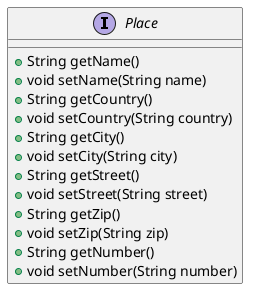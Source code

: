 @startuml
interface Place {
    + String getName()
    + void setName(String name)
    + String getCountry()
    + void setCountry(String country)
    + String getCity()
    + void setCity(String city)
    + String getStreet()
    + void setStreet(String street)
    + String getZip()
    + void setZip(String zip)
    + String getNumber()
    + void setNumber(String number)
}
@enduml

@startuml
title Success Scenario
participant Subscriber as sub
participant Publisher as pub
sub -> pub: subscribe()
pub -> sub: onSubscribe()
sub -> pub: request(n)
pub -> sub: onNext(1)
pub -> sub: onNext(2)
pub -> sub: onNext(n)
pub -> sub: onComplete()
@enduml

@startuml
title Error Scenario
participant Subscriber as sub
participant Publisher as pub
sub -> pub: subscribe()
pub -> sub: onSubscribe()
sub -> pub: request(n)
pub -> sub: onError()
@enduml

@startuml
title Project Reactor
participant Flux
participant Mono
Flux -> Subscriber: subscribe()
Mono -> Subscriber: subscribe()
@enduml

